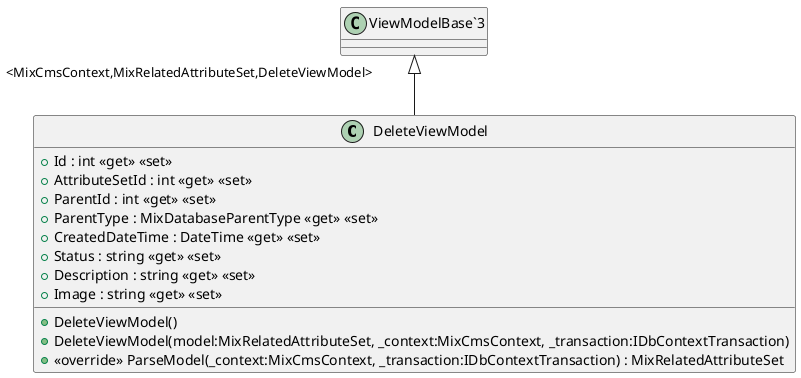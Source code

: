 @startuml
class DeleteViewModel {
    + Id : int <<get>> <<set>>
    + AttributeSetId : int <<get>> <<set>>
    + ParentId : int <<get>> <<set>>
    + ParentType : MixDatabaseParentType <<get>> <<set>>
    + CreatedDateTime : DateTime <<get>> <<set>>
    + Status : string <<get>> <<set>>
    + Description : string <<get>> <<set>>
    + Image : string <<get>> <<set>>
    + DeleteViewModel()
    + DeleteViewModel(model:MixRelatedAttributeSet, _context:MixCmsContext, _transaction:IDbContextTransaction)
    + <<override>> ParseModel(_context:MixCmsContext, _transaction:IDbContextTransaction) : MixRelatedAttributeSet
}
"ViewModelBase`3" "<MixCmsContext,MixRelatedAttributeSet,DeleteViewModel>" <|-- DeleteViewModel
@enduml
